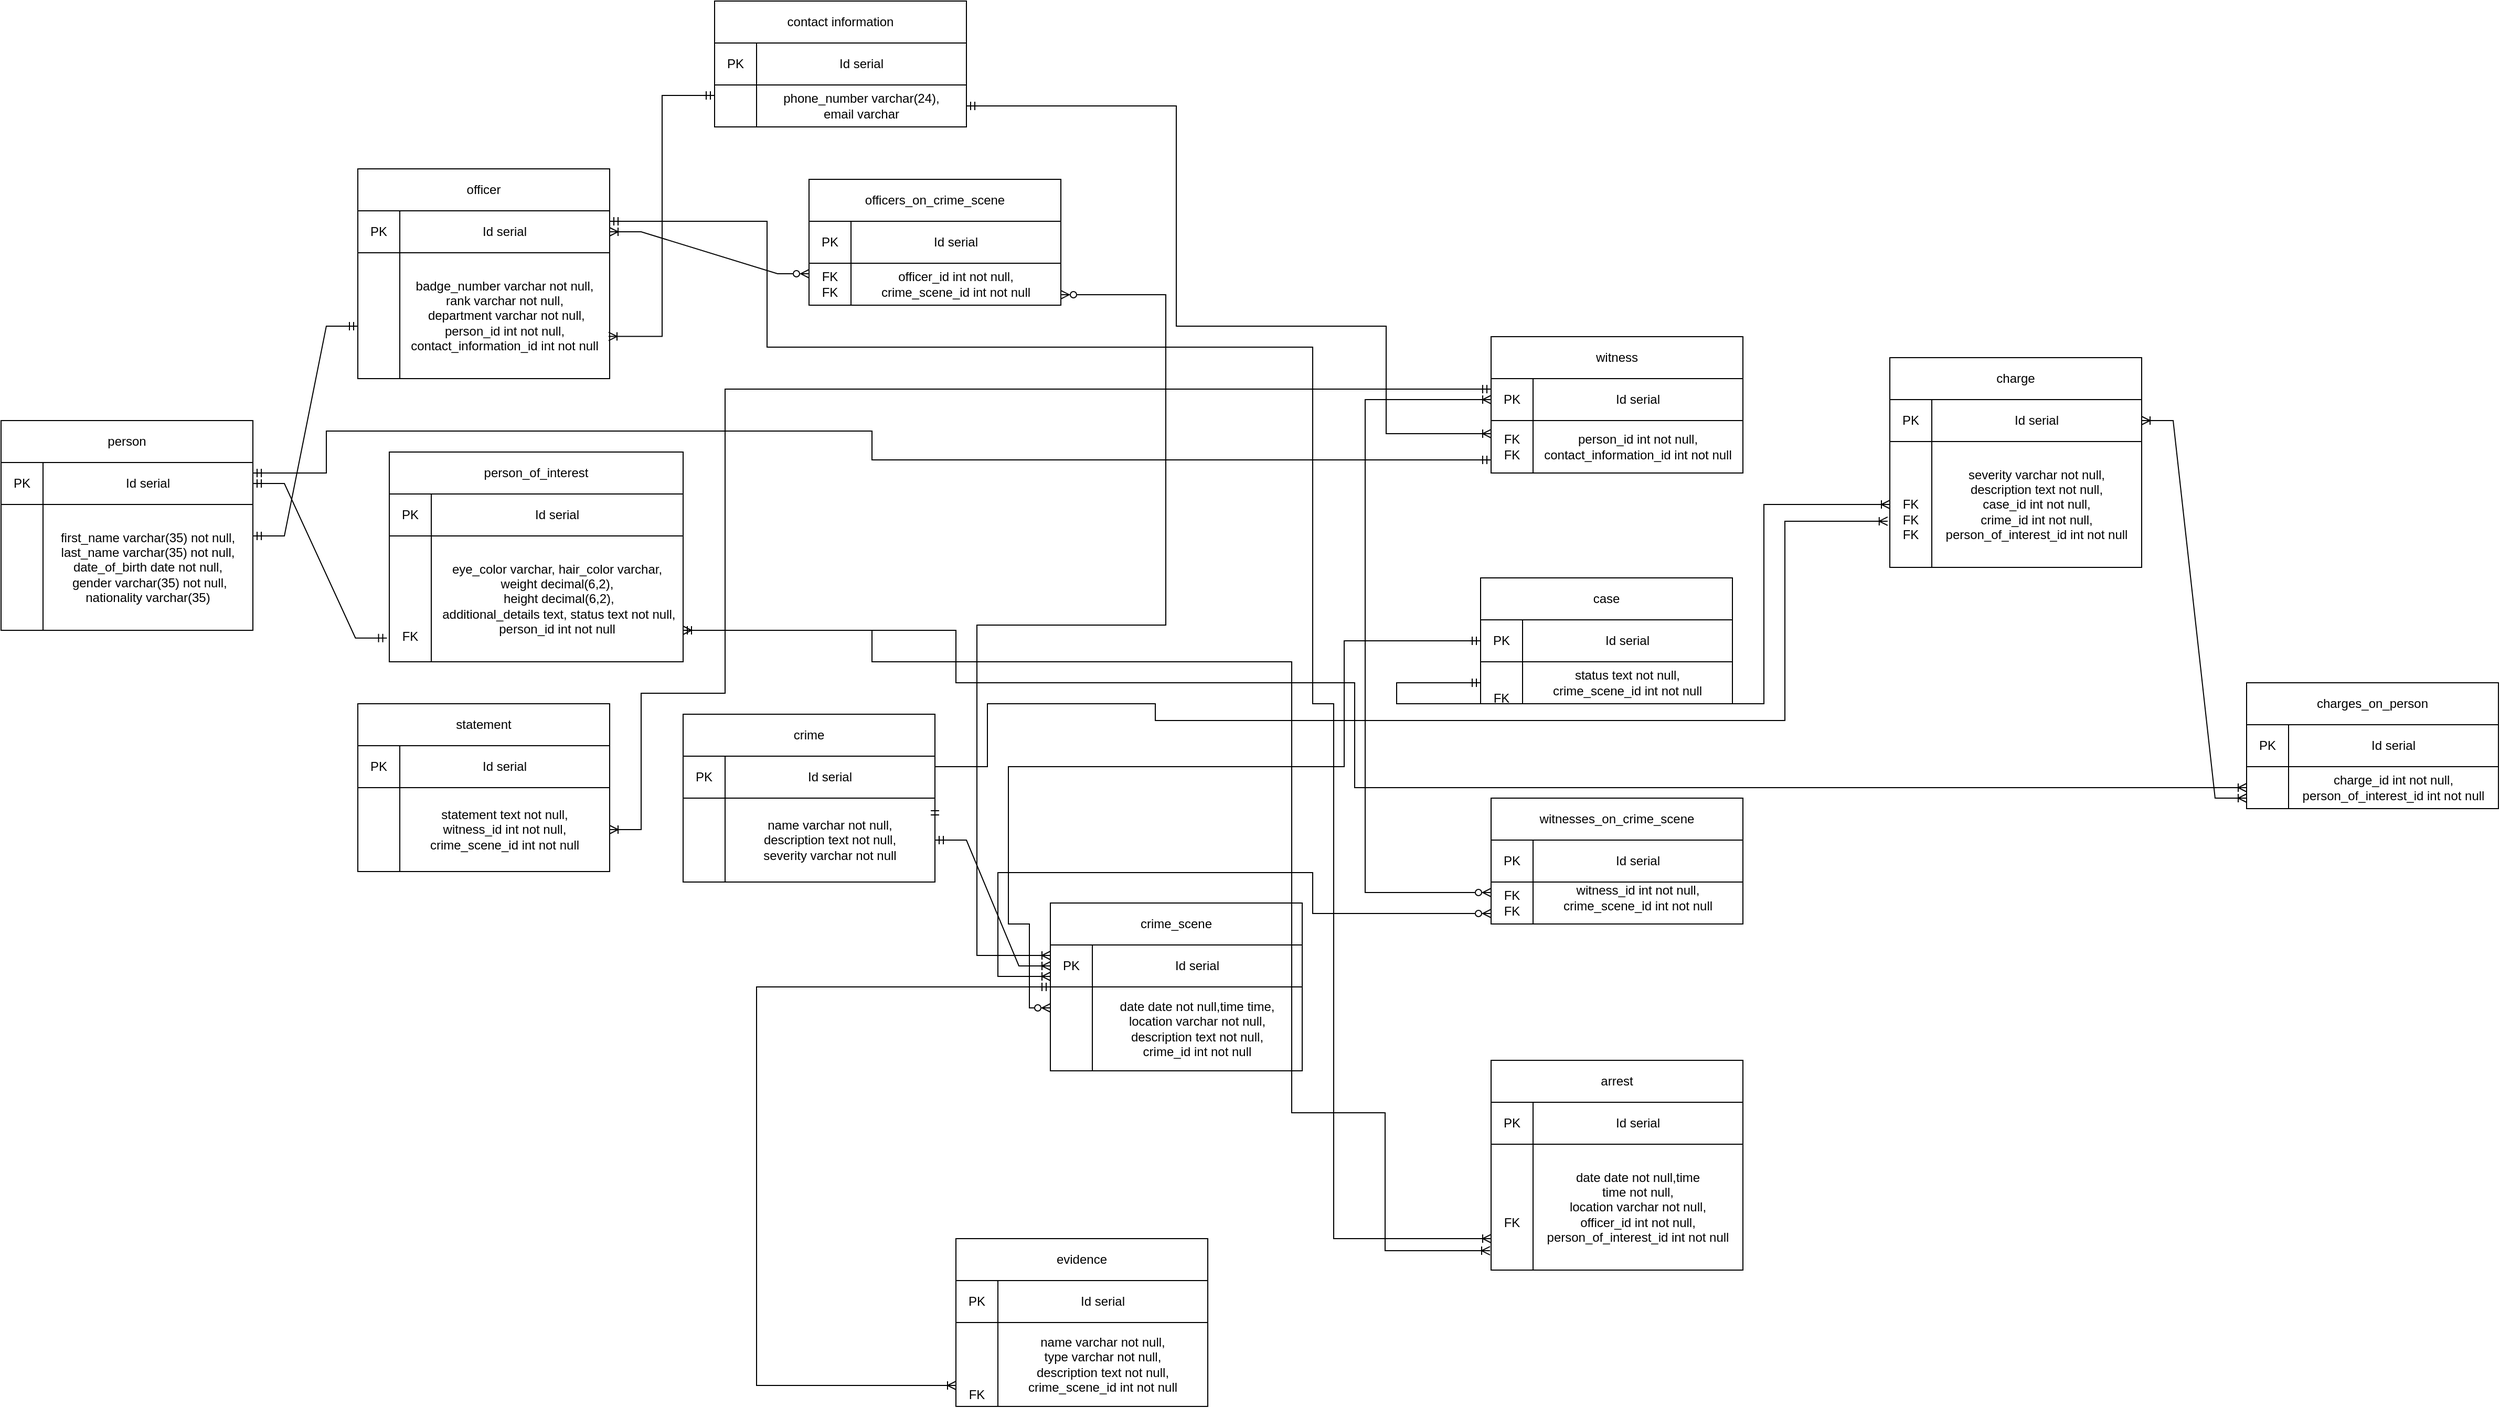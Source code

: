 <mxfile version="21.3.5" type="google">
  <diagram id="R2lEEEUBdFMjLlhIrx00" name="Page-1">
    <mxGraphModel grid="1" page="1" gridSize="10" guides="1" tooltips="1" connect="1" arrows="1" fold="1" pageScale="1" pageWidth="850" pageHeight="1100" math="0" shadow="0" extFonts="Permanent Marker^https://fonts.googleapis.com/css?family=Permanent+Marker">
      <root>
        <mxCell id="0" />
        <mxCell id="1" parent="0" />
        <mxCell id="kLiCsADxDOaByPhMemZW-9" value="" style="edgeStyle=orthogonalEdgeStyle;fontSize=12;html=1;endArrow=ERzeroToMany;startArrow=ERmandOne;rounded=0;exitX=0.5;exitY=1;exitDx=0;exitDy=0;entryX=0;entryY=0.25;entryDx=0;entryDy=0;endFill=0;" edge="1" parent="1" source="BisLDDUWsDWxhxLu43ZZ-93" target="BisLDDUWsDWxhxLu43ZZ-123">
          <mxGeometry width="100" height="100" relative="1" as="geometry">
            <mxPoint x="1390" y="260" as="sourcePoint" />
            <mxPoint x="1000" y="570" as="targetPoint" />
            <Array as="points">
              <mxPoint x="1300" y="250" />
              <mxPoint x="1300" y="370" />
              <mxPoint x="980" y="370" />
              <mxPoint x="980" y="520" />
              <mxPoint x="1000" y="520" />
              <mxPoint x="1000" y="600" />
            </Array>
          </mxGeometry>
        </mxCell>
        <mxCell id="BisLDDUWsDWxhxLu43ZZ-69" value="person" style="rounded=0;whiteSpace=wrap;html=1;" vertex="1" parent="1">
          <mxGeometry x="20" y="40" width="240" height="40" as="geometry" />
        </mxCell>
        <mxCell id="BisLDDUWsDWxhxLu43ZZ-70" value="person_of_interest" style="rounded=0;whiteSpace=wrap;html=1;" vertex="1" parent="1">
          <mxGeometry x="390" y="70" width="280" height="40" as="geometry" />
        </mxCell>
        <mxCell id="BisLDDUWsDWxhxLu43ZZ-71" value="charges_on_person" style="rounded=0;whiteSpace=wrap;html=1;" vertex="1" parent="1">
          <mxGeometry x="2160" y="290" width="240" height="40" as="geometry" />
        </mxCell>
        <mxCell id="BisLDDUWsDWxhxLu43ZZ-72" value="contact information" style="rounded=0;whiteSpace=wrap;html=1;" vertex="1" parent="1">
          <mxGeometry x="700" y="-360" width="240" height="40" as="geometry" />
        </mxCell>
        <mxCell id="BisLDDUWsDWxhxLu43ZZ-73" value="statement" style="rounded=0;whiteSpace=wrap;html=1;" vertex="1" parent="1">
          <mxGeometry x="360" y="310" width="240" height="40" as="geometry" />
        </mxCell>
        <mxCell id="BisLDDUWsDWxhxLu43ZZ-74" value="witnesses_on_crime_scene" style="rounded=0;whiteSpace=wrap;html=1;" vertex="1" parent="1">
          <mxGeometry x="1440" y="400" width="240" height="40" as="geometry" />
        </mxCell>
        <mxCell id="BisLDDUWsDWxhxLu43ZZ-75" value="officer" style="rounded=0;whiteSpace=wrap;html=1;" vertex="1" parent="1">
          <mxGeometry x="360" y="-200" width="240" height="40" as="geometry" />
        </mxCell>
        <mxCell id="BisLDDUWsDWxhxLu43ZZ-76" value="case" style="rounded=0;whiteSpace=wrap;html=1;" vertex="1" parent="1">
          <mxGeometry x="1430" y="190" width="240" height="40" as="geometry" />
        </mxCell>
        <mxCell id="BisLDDUWsDWxhxLu43ZZ-77" value="crime" style="rounded=0;whiteSpace=wrap;html=1;" vertex="1" parent="1">
          <mxGeometry x="670" y="320" width="240" height="40" as="geometry" />
        </mxCell>
        <mxCell id="BisLDDUWsDWxhxLu43ZZ-78" value="crime_scene" style="rounded=0;whiteSpace=wrap;html=1;" vertex="1" parent="1">
          <mxGeometry x="1020" y="500" width="240" height="40" as="geometry" />
        </mxCell>
        <mxCell id="BisLDDUWsDWxhxLu43ZZ-79" value="officers_on_crime_scene" style="rounded=0;whiteSpace=wrap;html=1;" vertex="1" parent="1">
          <mxGeometry x="790" y="-190" width="240" height="40" as="geometry" />
        </mxCell>
        <mxCell id="BisLDDUWsDWxhxLu43ZZ-80" value="evidence" style="rounded=0;whiteSpace=wrap;html=1;" vertex="1" parent="1">
          <mxGeometry x="930" y="820" width="240" height="40" as="geometry" />
        </mxCell>
        <mxCell id="BisLDDUWsDWxhxLu43ZZ-81" value="witness" style="rounded=0;whiteSpace=wrap;html=1;" vertex="1" parent="1">
          <mxGeometry x="1440" y="-40" width="240" height="40" as="geometry" />
        </mxCell>
        <mxCell id="BisLDDUWsDWxhxLu43ZZ-82" value="charge" style="rounded=0;whiteSpace=wrap;html=1;" vertex="1" parent="1">
          <mxGeometry x="1820" y="-20" width="240" height="40" as="geometry" />
        </mxCell>
        <mxCell id="BisLDDUWsDWxhxLu43ZZ-83" value="arrest" style="rounded=0;whiteSpace=wrap;html=1;" vertex="1" parent="1">
          <mxGeometry x="1440" y="650" width="240" height="40" as="geometry" />
        </mxCell>
        <mxCell id="BisLDDUWsDWxhxLu43ZZ-84" value="PK" style="rounded=0;whiteSpace=wrap;html=1;" vertex="1" parent="1">
          <mxGeometry x="700" y="-320" width="40" height="40" as="geometry" />
        </mxCell>
        <mxCell id="BisLDDUWsDWxhxLu43ZZ-85" value="PK" style="rounded=0;whiteSpace=wrap;html=1;" vertex="1" parent="1">
          <mxGeometry x="2160" y="330" width="40" height="40" as="geometry" />
        </mxCell>
        <mxCell id="BisLDDUWsDWxhxLu43ZZ-87" value="PK" style="rounded=0;whiteSpace=wrap;html=1;" vertex="1" parent="1">
          <mxGeometry x="670" y="360" width="40" height="40" as="geometry" />
        </mxCell>
        <mxCell id="BisLDDUWsDWxhxLu43ZZ-88" value="PK" style="rounded=0;whiteSpace=wrap;html=1;direction=south;" vertex="1" parent="1">
          <mxGeometry x="1020" y="540" width="40" height="40" as="geometry" />
        </mxCell>
        <mxCell id="BisLDDUWsDWxhxLu43ZZ-89" value="PK" style="rounded=0;whiteSpace=wrap;html=1;direction=south;" vertex="1" parent="1">
          <mxGeometry x="1820" y="20" width="40" height="40" as="geometry" />
        </mxCell>
        <mxCell id="BisLDDUWsDWxhxLu43ZZ-90" value="PK" style="rounded=0;whiteSpace=wrap;html=1;" vertex="1" parent="1">
          <mxGeometry x="390" y="110" width="40" height="40" as="geometry" />
        </mxCell>
        <mxCell id="BisLDDUWsDWxhxLu43ZZ-91" value="PK" style="rounded=0;whiteSpace=wrap;html=1;" vertex="1" parent="1">
          <mxGeometry x="20" y="80" width="40" height="40" as="geometry" />
        </mxCell>
        <mxCell id="BisLDDUWsDWxhxLu43ZZ-92" value="PK" style="rounded=0;whiteSpace=wrap;html=1;" vertex="1" parent="1">
          <mxGeometry x="360" y="-160" width="40" height="40" as="geometry" />
        </mxCell>
        <mxCell id="BisLDDUWsDWxhxLu43ZZ-93" value="PK" style="rounded=0;whiteSpace=wrap;html=1;direction=south;" vertex="1" parent="1">
          <mxGeometry x="1430" y="230" width="40" height="40" as="geometry" />
        </mxCell>
        <mxCell id="BisLDDUWsDWxhxLu43ZZ-94" value="PK" style="rounded=0;whiteSpace=wrap;html=1;direction=south;" vertex="1" parent="1">
          <mxGeometry x="1440" width="40" height="40" as="geometry" />
        </mxCell>
        <mxCell id="BisLDDUWsDWxhxLu43ZZ-95" value="PK" style="rounded=0;whiteSpace=wrap;html=1;" vertex="1" parent="1">
          <mxGeometry x="1440" y="440" width="40" height="40" as="geometry" />
        </mxCell>
        <mxCell id="BisLDDUWsDWxhxLu43ZZ-96" value="PK" style="rounded=0;whiteSpace=wrap;html=1;" vertex="1" parent="1">
          <mxGeometry x="360" y="350" width="40" height="40" as="geometry" />
        </mxCell>
        <mxCell id="BisLDDUWsDWxhxLu43ZZ-97" value="PK" style="rounded=0;whiteSpace=wrap;html=1;" vertex="1" parent="1">
          <mxGeometry x="790" y="-150" width="40" height="40" as="geometry" />
        </mxCell>
        <mxCell id="BisLDDUWsDWxhxLu43ZZ-98" value="PK" style="rounded=0;whiteSpace=wrap;html=1;direction=south;" vertex="1" parent="1">
          <mxGeometry x="930" y="860" width="40" height="40" as="geometry" />
        </mxCell>
        <mxCell id="BisLDDUWsDWxhxLu43ZZ-99" value="PK" style="rounded=0;whiteSpace=wrap;html=1;direction=south;" vertex="1" parent="1">
          <mxGeometry x="1440" y="690" width="40" height="40" as="geometry" />
        </mxCell>
        <mxCell id="BisLDDUWsDWxhxLu43ZZ-115" value="" style="rounded=0;whiteSpace=wrap;html=1;" vertex="1" parent="1">
          <mxGeometry x="20" y="120" width="40" height="120" as="geometry" />
        </mxCell>
        <mxCell id="BisLDDUWsDWxhxLu43ZZ-116" value="&lt;br&gt;&lt;br&gt;&lt;br&gt;&lt;br&gt;&lt;br&gt;FK" style="rounded=0;whiteSpace=wrap;html=1;" vertex="1" parent="1">
          <mxGeometry x="390" y="150" width="40" height="120" as="geometry" />
        </mxCell>
        <mxCell id="BisLDDUWsDWxhxLu43ZZ-117" value="" style="rounded=0;whiteSpace=wrap;html=1;" vertex="1" parent="1">
          <mxGeometry x="360" y="-120" width="40" height="120" as="geometry" />
        </mxCell>
        <mxCell id="BisLDDUWsDWxhxLu43ZZ-118" value="&lt;br&gt;&lt;br&gt;FK" style="rounded=0;whiteSpace=wrap;html=1;" vertex="1" parent="1">
          <mxGeometry x="1430" y="270" width="40" height="40" as="geometry" />
        </mxCell>
        <mxCell id="BisLDDUWsDWxhxLu43ZZ-119" value="FK&lt;br&gt;FK" style="rounded=0;whiteSpace=wrap;html=1;" vertex="1" parent="1">
          <mxGeometry x="1440" y="40" width="40" height="50" as="geometry" />
        </mxCell>
        <mxCell id="BisLDDUWsDWxhxLu43ZZ-120" value="" style="rounded=0;whiteSpace=wrap;html=1;" vertex="1" parent="1">
          <mxGeometry x="2160" y="370" width="40" height="40" as="geometry" />
        </mxCell>
        <mxCell id="BisLDDUWsDWxhxLu43ZZ-121" value="" style="rounded=0;whiteSpace=wrap;html=1;" vertex="1" parent="1">
          <mxGeometry x="700" y="-280" width="40" height="40" as="geometry" />
        </mxCell>
        <mxCell id="BisLDDUWsDWxhxLu43ZZ-122" value="" style="rounded=0;whiteSpace=wrap;html=1;" vertex="1" parent="1">
          <mxGeometry x="670" y="400" width="40" height="80" as="geometry" />
        </mxCell>
        <mxCell id="BisLDDUWsDWxhxLu43ZZ-123" value="" style="rounded=0;whiteSpace=wrap;html=1;" vertex="1" parent="1">
          <mxGeometry x="1020" y="580" width="40" height="80" as="geometry" />
        </mxCell>
        <mxCell id="BisLDDUWsDWxhxLu43ZZ-124" value="&lt;br&gt;&lt;br&gt;FK&lt;br&gt;FK&lt;br&gt;FK" style="rounded=0;whiteSpace=wrap;html=1;" vertex="1" parent="1">
          <mxGeometry x="1820" y="60" width="40" height="120" as="geometry" />
        </mxCell>
        <mxCell id="BisLDDUWsDWxhxLu43ZZ-125" value="" style="rounded=0;whiteSpace=wrap;html=1;" vertex="1" parent="1">
          <mxGeometry x="360" y="390" width="40" height="80" as="geometry" />
        </mxCell>
        <mxCell id="BisLDDUWsDWxhxLu43ZZ-126" value="FK&lt;br&gt;FK" style="rounded=0;whiteSpace=wrap;html=1;" vertex="1" parent="1">
          <mxGeometry x="1440" y="480" width="40" height="40" as="geometry" />
        </mxCell>
        <mxCell id="BisLDDUWsDWxhxLu43ZZ-127" value="FK&lt;br&gt;FK" style="rounded=0;whiteSpace=wrap;html=1;" vertex="1" parent="1">
          <mxGeometry x="790" y="-110" width="40" height="40" as="geometry" />
        </mxCell>
        <mxCell id="BisLDDUWsDWxhxLu43ZZ-128" value="&lt;br&gt;&lt;br&gt;&lt;br&gt;&lt;br&gt;FK" style="rounded=0;whiteSpace=wrap;html=1;" vertex="1" parent="1">
          <mxGeometry x="930" y="900" width="40" height="80" as="geometry" />
        </mxCell>
        <mxCell id="BisLDDUWsDWxhxLu43ZZ-129" value="&lt;br&gt;&lt;br&gt;FK" style="rounded=0;whiteSpace=wrap;html=1;" vertex="1" parent="1">
          <mxGeometry x="1440" y="730" width="40" height="120" as="geometry" />
        </mxCell>
        <mxCell id="BisLDDUWsDWxhxLu43ZZ-130" value="first_name varchar(35) not null, last_name varchar(35) not null, date_of_birth date not null,&lt;br&gt;&amp;nbsp;gender varchar(35) not null, nationality varchar(35)" style="rounded=0;whiteSpace=wrap;html=1;" vertex="1" parent="1">
          <mxGeometry x="60" y="120" width="200" height="120" as="geometry" />
        </mxCell>
        <mxCell id="BisLDDUWsDWxhxLu43ZZ-132" value="" style="rounded=0;whiteSpace=wrap;html=1;" vertex="1" parent="1">
          <mxGeometry x="400" y="-120" width="200" height="120" as="geometry" />
        </mxCell>
        <mxCell id="BisLDDUWsDWxhxLu43ZZ-137" value="status text not null,&lt;br&gt;crime_scene_id int not null" style="rounded=0;whiteSpace=wrap;html=1;" vertex="1" parent="1">
          <mxGeometry x="1470" y="270" width="200" height="40" as="geometry" />
        </mxCell>
        <mxCell id="BisLDDUWsDWxhxLu43ZZ-138" value="person_id int not null,&lt;br&gt;contact_information_id int not null" style="rounded=0;whiteSpace=wrap;html=1;" vertex="1" parent="1">
          <mxGeometry x="1480" y="40" width="200" height="50" as="geometry" />
        </mxCell>
        <mxCell id="1XuepNZvNTfI_OF28OBT-3" style="edgeStyle=orthogonalEdgeStyle;rounded=0;orthogonalLoop=1;jettySize=auto;html=1;exitX=1;exitY=1;exitDx=0;exitDy=0;" edge="1" parent="1">
          <mxGeometry relative="1" as="geometry">
            <mxPoint x="679.667" y="320.333" as="targetPoint" />
            <mxPoint x="680" y="320" as="sourcePoint" />
          </mxGeometry>
        </mxCell>
        <mxCell id="BisLDDUWsDWxhxLu43ZZ-139" value="eye_color varchar, hair_color varchar, weight decimal(6,2),&lt;br&gt;&amp;nbsp;height decimal(6,2),&lt;br&gt;&amp;nbsp;additional_details text, status text not null, person_id int not null" style="rounded=0;whiteSpace=wrap;html=1;" vertex="1" parent="1">
          <mxGeometry x="430" y="150" width="240" height="120" as="geometry" />
        </mxCell>
        <mxCell id="BisLDDUWsDWxhxLu43ZZ-140" value="badge_number varchar not null, &lt;br&gt;rank varchar not null,&lt;br&gt;&amp;nbsp;department varchar not null, person_id int not null, contact_information_id int not null" style="rounded=0;whiteSpace=wrap;html=1;" vertex="1" parent="1">
          <mxGeometry x="400" y="-120" width="200" height="120" as="geometry" />
        </mxCell>
        <mxCell id="BisLDDUWsDWxhxLu43ZZ-141" value="charge_id int not null,&lt;br&gt;person_of_interest_id int not null" style="rounded=0;whiteSpace=wrap;html=1;" vertex="1" parent="1">
          <mxGeometry x="2200" y="370" width="200" height="40" as="geometry" />
        </mxCell>
        <mxCell id="BisLDDUWsDWxhxLu43ZZ-143" value="severity varchar not null,&lt;br&gt;description text not null,&lt;br&gt;case_id int not null,&lt;br&gt;crime_id int not null,&lt;br&gt;person_of_interest_id int not null" style="rounded=0;whiteSpace=wrap;html=1;" vertex="1" parent="1">
          <mxGeometry x="1860" y="60" width="200" height="120" as="geometry" />
        </mxCell>
        <mxCell id="BisLDDUWsDWxhxLu43ZZ-144" value="phone_number varchar(24),&lt;br&gt;email varchar" style="rounded=0;whiteSpace=wrap;html=1;" vertex="1" parent="1">
          <mxGeometry x="740" y="-280" width="200" height="40" as="geometry" />
        </mxCell>
        <mxCell id="BisLDDUWsDWxhxLu43ZZ-145" value="name varchar not null,&lt;br&gt;description text not null,&lt;br&gt;severity varchar not null" style="rounded=0;whiteSpace=wrap;html=1;" vertex="1" parent="1">
          <mxGeometry x="710" y="400" width="200" height="80" as="geometry" />
        </mxCell>
        <mxCell id="BisLDDUWsDWxhxLu43ZZ-146" value="statement text not null,&lt;br&gt;witness_id int not null,&lt;br&gt;crime_scene_id int not null" style="rounded=0;whiteSpace=wrap;html=1;" vertex="1" parent="1">
          <mxGeometry x="400" y="390" width="200" height="80" as="geometry" />
        </mxCell>
        <mxCell id="BisLDDUWsDWxhxLu43ZZ-147" value="name varchar not null,&lt;br&gt;type varchar not null,&lt;br&gt;description text not null,&lt;br&gt;crime_scene_id int not null" style="rounded=0;whiteSpace=wrap;html=1;" vertex="1" parent="1">
          <mxGeometry x="970" y="900" width="200" height="80" as="geometry" />
        </mxCell>
        <mxCell id="BisLDDUWsDWxhxLu43ZZ-148" value="date date not null,time &lt;br&gt;time not null,&lt;br&gt;location varchar not null,&lt;br&gt;officer_id int not null,&lt;br&gt;person_of_interest_id int not null" style="rounded=0;whiteSpace=wrap;html=1;" vertex="1" parent="1">
          <mxGeometry x="1480" y="730" width="200" height="120" as="geometry" />
        </mxCell>
        <mxCell id="BisLDDUWsDWxhxLu43ZZ-149" value="witness_id int not null,&lt;br&gt;crime_scene_id int not null" style="rounded=0;whiteSpace=wrap;html=1;" vertex="1" parent="1">
          <mxGeometry x="1480" y="470" width="200" height="50" as="geometry" />
        </mxCell>
        <mxCell id="BisLDDUWsDWxhxLu43ZZ-150" value="officer_id int not null,&lt;br&gt;crime_scene_id int not null" style="rounded=0;whiteSpace=wrap;html=1;" vertex="1" parent="1">
          <mxGeometry x="830" y="-110" width="200" height="40" as="geometry" />
        </mxCell>
        <mxCell id="r-yUpNaebApx0gLYNu3a-11" value="date date not null,time time,&lt;br&gt;location varchar not null,&lt;br&gt;description text not null,&lt;br&gt;crime_id int not null" style="rounded=0;whiteSpace=wrap;html=1;" vertex="1" parent="1">
          <mxGeometry x="1060" y="580" width="200" height="80" as="geometry" />
        </mxCell>
        <mxCell id="r-yUpNaebApx0gLYNu3a-12" value="Id serial" style="rounded=0;whiteSpace=wrap;html=1;" vertex="1" parent="1">
          <mxGeometry x="60" y="80" width="200" height="40" as="geometry" />
        </mxCell>
        <mxCell id="r-yUpNaebApx0gLYNu3a-19" value="Id serial" style="rounded=0;whiteSpace=wrap;html=1;" vertex="1" parent="1">
          <mxGeometry x="430" y="110" width="240" height="40" as="geometry" />
        </mxCell>
        <mxCell id="r-yUpNaebApx0gLYNu3a-20" value="Id serial" style="rounded=0;whiteSpace=wrap;html=1;" vertex="1" parent="1">
          <mxGeometry x="400" y="-160" width="200" height="40" as="geometry" />
        </mxCell>
        <mxCell id="r-yUpNaebApx0gLYNu3a-21" value="Id serial" style="rounded=0;whiteSpace=wrap;html=1;" vertex="1" parent="1">
          <mxGeometry x="1470" y="230" width="200" height="40" as="geometry" />
        </mxCell>
        <mxCell id="r-yUpNaebApx0gLYNu3a-22" value="Id serial" style="rounded=0;whiteSpace=wrap;html=1;" vertex="1" parent="1">
          <mxGeometry x="1480" width="200" height="40" as="geometry" />
        </mxCell>
        <mxCell id="r-yUpNaebApx0gLYNu3a-23" value="Id serial" style="rounded=0;whiteSpace=wrap;html=1;" vertex="1" parent="1">
          <mxGeometry x="60" y="80" width="200" height="40" as="geometry" />
        </mxCell>
        <mxCell id="r-yUpNaebApx0gLYNu3a-24" value="Id serial" style="rounded=0;whiteSpace=wrap;html=1;" vertex="1" parent="1">
          <mxGeometry x="430" y="110" width="240" height="40" as="geometry" />
        </mxCell>
        <mxCell id="r-yUpNaebApx0gLYNu3a-25" value="Id serial" style="rounded=0;whiteSpace=wrap;html=1;" vertex="1" parent="1">
          <mxGeometry x="400" y="-160" width="200" height="40" as="geometry" />
        </mxCell>
        <mxCell id="r-yUpNaebApx0gLYNu3a-26" value="Id serial" style="rounded=0;whiteSpace=wrap;html=1;" vertex="1" parent="1">
          <mxGeometry x="1060" y="540" width="200" height="40" as="geometry" />
        </mxCell>
        <mxCell id="r-yUpNaebApx0gLYNu3a-27" value="Id serial" style="rounded=0;whiteSpace=wrap;html=1;" vertex="1" parent="1">
          <mxGeometry x="1860" y="20" width="200" height="40" as="geometry" />
        </mxCell>
        <mxCell id="r-yUpNaebApx0gLYNu3a-28" value="Id serial" style="rounded=0;whiteSpace=wrap;html=1;" vertex="1" parent="1">
          <mxGeometry x="2200" y="330" width="200" height="40" as="geometry" />
        </mxCell>
        <mxCell id="r-yUpNaebApx0gLYNu3a-29" value="Id serial" style="rounded=0;whiteSpace=wrap;html=1;" vertex="1" parent="1">
          <mxGeometry x="740" y="-320" width="200" height="40" as="geometry" />
        </mxCell>
        <mxCell id="r-yUpNaebApx0gLYNu3a-30" value="Id serial" style="rounded=0;whiteSpace=wrap;html=1;" vertex="1" parent="1">
          <mxGeometry x="710" y="360" width="200" height="40" as="geometry" />
        </mxCell>
        <mxCell id="r-yUpNaebApx0gLYNu3a-31" value="Id serial" style="rounded=0;whiteSpace=wrap;html=1;" vertex="1" parent="1">
          <mxGeometry x="970" y="860" width="200" height="40" as="geometry" />
        </mxCell>
        <mxCell id="r-yUpNaebApx0gLYNu3a-32" value="Id serial" style="rounded=0;whiteSpace=wrap;html=1;" vertex="1" parent="1">
          <mxGeometry x="1480" y="690" width="200" height="40" as="geometry" />
        </mxCell>
        <mxCell id="r-yUpNaebApx0gLYNu3a-33" value="Id serial" style="rounded=0;whiteSpace=wrap;html=1;" vertex="1" parent="1">
          <mxGeometry x="400" y="350" width="200" height="40" as="geometry" />
        </mxCell>
        <mxCell id="r-yUpNaebApx0gLYNu3a-34" value="Id serial" style="rounded=0;whiteSpace=wrap;html=1;" vertex="1" parent="1">
          <mxGeometry x="1480" y="440" width="200" height="40" as="geometry" />
        </mxCell>
        <mxCell id="r-yUpNaebApx0gLYNu3a-35" value="Id serial" style="rounded=0;whiteSpace=wrap;html=1;" vertex="1" parent="1">
          <mxGeometry x="830" y="-150" width="200" height="40" as="geometry" />
        </mxCell>
        <mxCell id="kLiCsADxDOaByPhMemZW-8" value="" style="edgeStyle=entityRelationEdgeStyle;fontSize=12;html=1;endArrow=ERoneToMany;startArrow=ERmandOne;rounded=0;entryX=0.5;entryY=1;entryDx=0;entryDy=0;exitX=1;exitY=0.5;exitDx=0;exitDy=0;" edge="1" parent="1" source="BisLDDUWsDWxhxLu43ZZ-145" target="BisLDDUWsDWxhxLu43ZZ-88">
          <mxGeometry width="100" height="100" relative="1" as="geometry">
            <mxPoint x="910" y="380" as="sourcePoint" />
            <mxPoint x="1010" y="280" as="targetPoint" />
          </mxGeometry>
        </mxCell>
        <mxCell id="kLiCsADxDOaByPhMemZW-13" value="" style="edgeStyle=orthogonalEdgeStyle;fontSize=12;html=1;endArrow=ERoneToMany;startArrow=ERmandOne;rounded=0;entryX=0;entryY=0.5;entryDx=0;entryDy=0;exitX=0;exitY=0.5;exitDx=0;exitDy=0;" edge="1" parent="1" source="BisLDDUWsDWxhxLu43ZZ-118" target="BisLDDUWsDWxhxLu43ZZ-124">
          <mxGeometry width="100" height="100" relative="1" as="geometry">
            <mxPoint x="1360" y="300" as="sourcePoint" />
            <mxPoint x="1280" y="330" as="targetPoint" />
            <Array as="points">
              <mxPoint x="1350" y="290" />
              <mxPoint x="1350" y="310" />
              <mxPoint x="1700" y="310" />
              <mxPoint x="1700" y="120" />
            </Array>
          </mxGeometry>
        </mxCell>
        <mxCell id="kLiCsADxDOaByPhMemZW-14" value="" style="edgeStyle=orthogonalEdgeStyle;fontSize=12;html=1;endArrow=ERoneToMany;startArrow=ERmandOne;rounded=0;exitX=1;exitY=0.25;exitDx=0;exitDy=0;entryX=-0.053;entryY=0.633;entryDx=0;entryDy=0;entryPerimeter=0;" edge="1" parent="1" source="BisLDDUWsDWxhxLu43ZZ-145" target="BisLDDUWsDWxhxLu43ZZ-124">
          <mxGeometry width="100" height="100" relative="1" as="geometry">
            <mxPoint x="1250" y="110" as="sourcePoint" />
            <mxPoint x="1340" y="410" as="targetPoint" />
            <Array as="points">
              <mxPoint x="910" y="370" />
              <mxPoint x="960" y="370" />
              <mxPoint x="960" y="310" />
              <mxPoint x="1120" y="310" />
              <mxPoint x="1120" y="326" />
              <mxPoint x="1720" y="326" />
              <mxPoint x="1720" y="136" />
            </Array>
          </mxGeometry>
        </mxCell>
        <mxCell id="kLiCsADxDOaByPhMemZW-16" value="" style="edgeStyle=orthogonalEdgeStyle;fontSize=12;html=1;endArrow=ERoneToMany;startArrow=ERmandOne;rounded=0;entryX=0;entryY=0.75;entryDx=0;entryDy=0;exitX=0;exitY=0;exitDx=0;exitDy=0;" edge="1" parent="1" source="BisLDDUWsDWxhxLu43ZZ-123" target="BisLDDUWsDWxhxLu43ZZ-128">
          <mxGeometry width="100" height="100" relative="1" as="geometry">
            <mxPoint x="970" y="560" as="sourcePoint" />
            <mxPoint x="760" y="960" as="targetPoint" />
            <Array as="points">
              <mxPoint x="740" y="580" />
              <mxPoint x="740" y="960" />
            </Array>
          </mxGeometry>
        </mxCell>
        <mxCell id="1XuepNZvNTfI_OF28OBT-2" value="" style="edgeStyle=orthogonalEdgeStyle;fontSize=12;html=1;endArrow=ERoneToMany;startArrow=ERmandOne;rounded=0;exitX=1;exitY=0.5;exitDx=0;exitDy=0;entryX=0;entryY=0.25;entryDx=0;entryDy=0;" edge="1" parent="1" source="BisLDDUWsDWxhxLu43ZZ-144" target="BisLDDUWsDWxhxLu43ZZ-119">
          <mxGeometry width="100" height="100" relative="1" as="geometry">
            <mxPoint x="790" y="-100" as="sourcePoint" />
            <mxPoint x="1160" y="-40" as="targetPoint" />
            <Array as="points">
              <mxPoint x="1140" y="-260" />
              <mxPoint x="1140" y="-50" />
              <mxPoint x="1340" y="-50" />
              <mxPoint x="1340" y="53" />
            </Array>
          </mxGeometry>
        </mxCell>
        <mxCell id="1XuepNZvNTfI_OF28OBT-5" value="" style="edgeStyle=orthogonalEdgeStyle;fontSize=12;html=1;endArrow=ERoneToMany;startArrow=ERmandOne;rounded=0;exitX=0.25;exitY=1;exitDx=0;exitDy=0;entryX=1;entryY=0.5;entryDx=0;entryDy=0;" edge="1" parent="1" source="BisLDDUWsDWxhxLu43ZZ-94" target="BisLDDUWsDWxhxLu43ZZ-146">
          <mxGeometry width="100" height="100" relative="1" as="geometry">
            <mxPoint x="850" y="220" as="sourcePoint" />
            <mxPoint x="690" y="310" as="targetPoint" />
            <Array as="points">
              <mxPoint x="710" y="10" />
              <mxPoint x="710" y="300" />
              <mxPoint x="630" y="300" />
              <mxPoint x="630" y="430" />
            </Array>
          </mxGeometry>
        </mxCell>
        <mxCell id="1XuepNZvNTfI_OF28OBT-7" value="" style="edgeStyle=orthogonalEdgeStyle;fontSize=12;html=1;endArrow=ERoneToMany;startArrow=ERmandOne;rounded=0;entryX=0;entryY=0.75;entryDx=0;entryDy=0;" edge="1" parent="1" target="BisLDDUWsDWxhxLu43ZZ-129">
          <mxGeometry width="100" height="100" relative="1" as="geometry">
            <mxPoint x="600" y="-150" as="sourcePoint" />
            <mxPoint x="1290" y="670" as="targetPoint" />
            <Array as="points">
              <mxPoint x="750" y="-150" />
              <mxPoint x="750" y="-30" />
              <mxPoint x="1270" y="-30" />
              <mxPoint x="1270" y="310" />
              <mxPoint x="1290" y="310" />
              <mxPoint x="1290" y="820" />
            </Array>
          </mxGeometry>
        </mxCell>
        <mxCell id="1XuepNZvNTfI_OF28OBT-10" value="" style="edgeStyle=orthogonalEdgeStyle;fontSize=12;html=1;endArrow=ERoneToMany;startArrow=ERmandOne;rounded=0;exitX=1;exitY=0.75;exitDx=0;exitDy=0;entryX=-0.025;entryY=0.846;entryDx=0;entryDy=0;entryPerimeter=0;" edge="1" parent="1" source="BisLDDUWsDWxhxLu43ZZ-139" target="BisLDDUWsDWxhxLu43ZZ-129">
          <mxGeometry width="100" height="100" relative="1" as="geometry">
            <mxPoint x="810" y="230" as="sourcePoint" />
            <mxPoint x="1320" y="700" as="targetPoint" />
            <Array as="points">
              <mxPoint x="850" y="240" />
              <mxPoint x="850" y="270" />
              <mxPoint x="1250" y="270" />
              <mxPoint x="1250" y="700" />
              <mxPoint x="1339" y="700" />
            </Array>
          </mxGeometry>
        </mxCell>
        <mxCell id="1XuepNZvNTfI_OF28OBT-11" value="" style="edgeStyle=orthogonalEdgeStyle;fontSize=12;html=1;endArrow=ERoneToMany;startArrow=ERoneToMany;rounded=0;entryX=0;entryY=0.5;entryDx=0;entryDy=0;exitX=1;exitY=0.75;exitDx=0;exitDy=0;" edge="1" parent="1" source="BisLDDUWsDWxhxLu43ZZ-139" target="BisLDDUWsDWxhxLu43ZZ-120">
          <mxGeometry width="100" height="100" relative="1" as="geometry">
            <mxPoint x="1550" y="110" as="sourcePoint" />
            <mxPoint x="1240" y="200" as="targetPoint" />
            <Array as="points">
              <mxPoint x="930" y="240" />
              <mxPoint x="930" y="290" />
              <mxPoint x="1310" y="290" />
              <mxPoint x="1310" y="390" />
            </Array>
          </mxGeometry>
        </mxCell>
        <mxCell id="1XuepNZvNTfI_OF28OBT-12" value="" style="edgeStyle=entityRelationEdgeStyle;fontSize=12;html=1;endArrow=ERoneToMany;startArrow=ERoneToMany;rounded=0;exitX=1;exitY=0.5;exitDx=0;exitDy=0;entryX=0;entryY=0.75;entryDx=0;entryDy=0;" edge="1" parent="1" source="r-yUpNaebApx0gLYNu3a-27" target="BisLDDUWsDWxhxLu43ZZ-120">
          <mxGeometry width="100" height="100" relative="1" as="geometry">
            <mxPoint x="1510" y="500" as="sourcePoint" />
            <mxPoint x="1610" y="400" as="targetPoint" />
          </mxGeometry>
        </mxCell>
        <mxCell id="1XuepNZvNTfI_OF28OBT-15" value="" style="edgeStyle=entityRelationEdgeStyle;fontSize=12;html=1;endArrow=ERzeroToMany;startArrow=ERoneToMany;rounded=0;exitX=1;exitY=0.5;exitDx=0;exitDy=0;entryX=0;entryY=0.25;entryDx=0;entryDy=0;startFill=0;endFill=0;" edge="1" parent="1" source="r-yUpNaebApx0gLYNu3a-25" target="BisLDDUWsDWxhxLu43ZZ-127">
          <mxGeometry width="100" height="100" relative="1" as="geometry">
            <mxPoint x="610" y="-120" as="sourcePoint" />
            <mxPoint x="870" y="-10" as="targetPoint" />
          </mxGeometry>
        </mxCell>
        <mxCell id="1XuepNZvNTfI_OF28OBT-16" value="" style="edgeStyle=orthogonalEdgeStyle;fontSize=12;html=1;endArrow=ERoneToMany;startArrow=ERzeroToMany;rounded=0;exitX=1;exitY=0.75;exitDx=0;exitDy=0;entryX=0.25;entryY=1;entryDx=0;entryDy=0;endFill=0;startFill=0;" edge="1" parent="1" source="BisLDDUWsDWxhxLu43ZZ-150" target="BisLDDUWsDWxhxLu43ZZ-88">
          <mxGeometry width="100" height="100" relative="1" as="geometry">
            <mxPoint x="1040" y="-80" as="sourcePoint" />
            <mxPoint x="1230" y="-40" as="targetPoint" />
            <Array as="points">
              <mxPoint x="1130" y="-80" />
              <mxPoint x="1130" y="235" />
              <mxPoint x="950" y="235" />
              <mxPoint x="950" y="550" />
            </Array>
          </mxGeometry>
        </mxCell>
        <mxCell id="1XuepNZvNTfI_OF28OBT-17" value="" style="edgeStyle=orthogonalEdgeStyle;fontSize=12;html=1;endArrow=ERzeroToMany;startArrow=ERoneToMany;rounded=0;entryX=0;entryY=0.75;entryDx=0;entryDy=0;exitX=0.75;exitY=1;exitDx=0;exitDy=0;endFill=0;" edge="1" parent="1" source="BisLDDUWsDWxhxLu43ZZ-88" target="BisLDDUWsDWxhxLu43ZZ-126">
          <mxGeometry width="100" height="100" relative="1" as="geometry">
            <mxPoint x="980" y="470" as="sourcePoint" />
            <mxPoint x="1160" y="360" as="targetPoint" />
            <Array as="points">
              <mxPoint x="970" y="570" />
              <mxPoint x="970" y="471" />
              <mxPoint x="1270" y="471" />
              <mxPoint x="1270" y="510" />
              <mxPoint x="1390" y="510" />
            </Array>
          </mxGeometry>
        </mxCell>
        <mxCell id="1XuepNZvNTfI_OF28OBT-18" value="" style="edgeStyle=orthogonalEdgeStyle;fontSize=12;html=1;endArrow=ERoneToMany;startArrow=ERzeroToMany;rounded=0;exitX=0;exitY=0.25;exitDx=0;exitDy=0;entryX=0.5;entryY=1;entryDx=0;entryDy=0;startFill=0;" edge="1" parent="1" source="BisLDDUWsDWxhxLu43ZZ-126" target="BisLDDUWsDWxhxLu43ZZ-94">
          <mxGeometry width="100" height="100" relative="1" as="geometry">
            <mxPoint x="1330" y="120" as="sourcePoint" />
            <mxPoint x="1430" y="20" as="targetPoint" />
            <Array as="points">
              <mxPoint x="1390" y="490" />
              <mxPoint x="1320" y="490" />
              <mxPoint x="1320" y="20" />
            </Array>
          </mxGeometry>
        </mxCell>
        <mxCell id="zk-BfVQ1Jdy3cZDz6VO6-2" value="" style="edgeStyle=orthogonalEdgeStyle;fontSize=12;html=1;endArrow=ERoneToMany;startArrow=ERmandOne;rounded=0;entryX=0.995;entryY=0.665;entryDx=0;entryDy=0;exitX=0;exitY=0.25;exitDx=0;exitDy=0;entryPerimeter=0;" edge="1" parent="1" source="BisLDDUWsDWxhxLu43ZZ-121" target="BisLDDUWsDWxhxLu43ZZ-140">
          <mxGeometry width="100" height="100" relative="1" as="geometry">
            <mxPoint x="920" y="210" as="sourcePoint" />
            <mxPoint x="1020" y="110" as="targetPoint" />
          </mxGeometry>
        </mxCell>
        <mxCell id="zk-BfVQ1Jdy3cZDz6VO6-3" value="" style="edgeStyle=entityRelationEdgeStyle;fontSize=12;html=1;endArrow=ERmandOne;startArrow=ERmandOne;rounded=0;entryX=0;entryY=0.583;entryDx=0;entryDy=0;entryPerimeter=0;exitX=1;exitY=0.25;exitDx=0;exitDy=0;" edge="1" parent="1" source="BisLDDUWsDWxhxLu43ZZ-130" target="BisLDDUWsDWxhxLu43ZZ-117">
          <mxGeometry width="100" height="100" relative="1" as="geometry">
            <mxPoint x="300" y="150" as="sourcePoint" />
            <mxPoint x="350" y="-50" as="targetPoint" />
          </mxGeometry>
        </mxCell>
        <mxCell id="zk-BfVQ1Jdy3cZDz6VO6-4" value="" style="edgeStyle=entityRelationEdgeStyle;fontSize=12;html=1;endArrow=ERmandOne;startArrow=ERmandOne;rounded=0;entryX=-0.056;entryY=0.811;entryDx=0;entryDy=0;entryPerimeter=0;exitX=1;exitY=0.5;exitDx=0;exitDy=0;" edge="1" parent="1" source="r-yUpNaebApx0gLYNu3a-23" target="BisLDDUWsDWxhxLu43ZZ-116">
          <mxGeometry width="100" height="100" relative="1" as="geometry">
            <mxPoint x="210" y="390" as="sourcePoint" />
            <mxPoint x="310" y="190" as="targetPoint" />
          </mxGeometry>
        </mxCell>
        <mxCell id="zk-BfVQ1Jdy3cZDz6VO6-7" value="" style="edgeStyle=orthogonalEdgeStyle;fontSize=12;html=1;endArrow=ERmandOne;startArrow=ERmandOne;rounded=0;entryX=0;entryY=0.75;entryDx=0;entryDy=0;exitX=1;exitY=0.25;exitDx=0;exitDy=0;" edge="1" parent="1" source="r-yUpNaebApx0gLYNu3a-23" target="BisLDDUWsDWxhxLu43ZZ-119">
          <mxGeometry width="100" height="100" relative="1" as="geometry">
            <mxPoint x="1320" y="280" as="sourcePoint" />
            <mxPoint x="1420" y="80" as="targetPoint" />
            <Array as="points">
              <mxPoint x="330" y="90" />
              <mxPoint x="330" y="50" />
              <mxPoint x="850" y="50" />
              <mxPoint x="850" y="78" />
            </Array>
          </mxGeometry>
        </mxCell>
      </root>
    </mxGraphModel>
  </diagram>
</mxfile>
